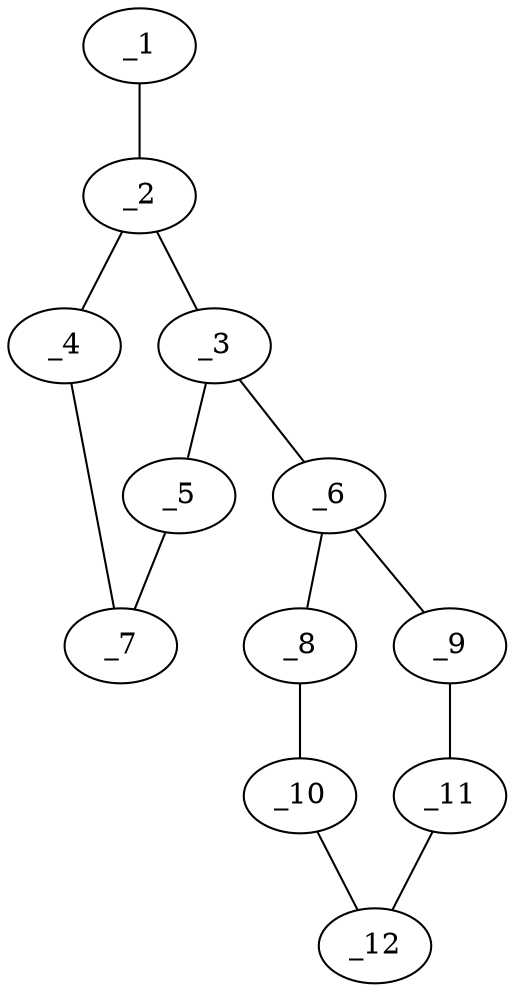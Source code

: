 graph molid25413 {
	_1	 [charge=0,
		chem=4,
		symbol="N  ",
		x="4.6261",
		y="1.0093"];
	_2	 [charge=0,
		chem=1,
		symbol="C  ",
		x="3.6751",
		y="1.3184"];
	_1 -- _2	 [valence=2];
	_3	 [charge=0,
		chem=4,
		symbol="N  ",
		x="2.866",
		y="0.7306"];
	_2 -- _3	 [valence=1];
	_4	 [charge=0,
		chem=4,
		symbol="N  ",
		x="3.366",
		y="2.2694"];
	_2 -- _4	 [valence=1];
	_5	 [charge=0,
		chem=4,
		symbol="N  ",
		x="2.057",
		y="1.3184"];
	_3 -- _5	 [valence=1];
	_6	 [charge=0,
		chem=1,
		symbol="C  ",
		x="2.866",
		y="-0.2694"];
	_3 -- _6	 [valence=1];
	_7	 [charge=0,
		chem=4,
		symbol="N  ",
		x="2.366",
		y="2.2694"];
	_4 -- _7	 [valence=2];
	_5 -- _7	 [valence=1];
	_8	 [charge=0,
		chem=1,
		symbol="C  ",
		x=2,
		y="-0.7694"];
	_6 -- _8	 [valence=2];
	_9	 [charge=0,
		chem=1,
		symbol="C  ",
		x="3.7321",
		y="-0.7694"];
	_6 -- _9	 [valence=1];
	_10	 [charge=0,
		chem=1,
		symbol="C  ",
		x=2,
		y="-1.7694"];
	_8 -- _10	 [valence=1];
	_11	 [charge=0,
		chem=1,
		symbol="C  ",
		x="3.7321",
		y="-1.7694"];
	_9 -- _11	 [valence=2];
	_12	 [charge=0,
		chem=1,
		symbol="C  ",
		x="2.866",
		y="-2.2694"];
	_10 -- _12	 [valence=2];
	_11 -- _12	 [valence=1];
}
